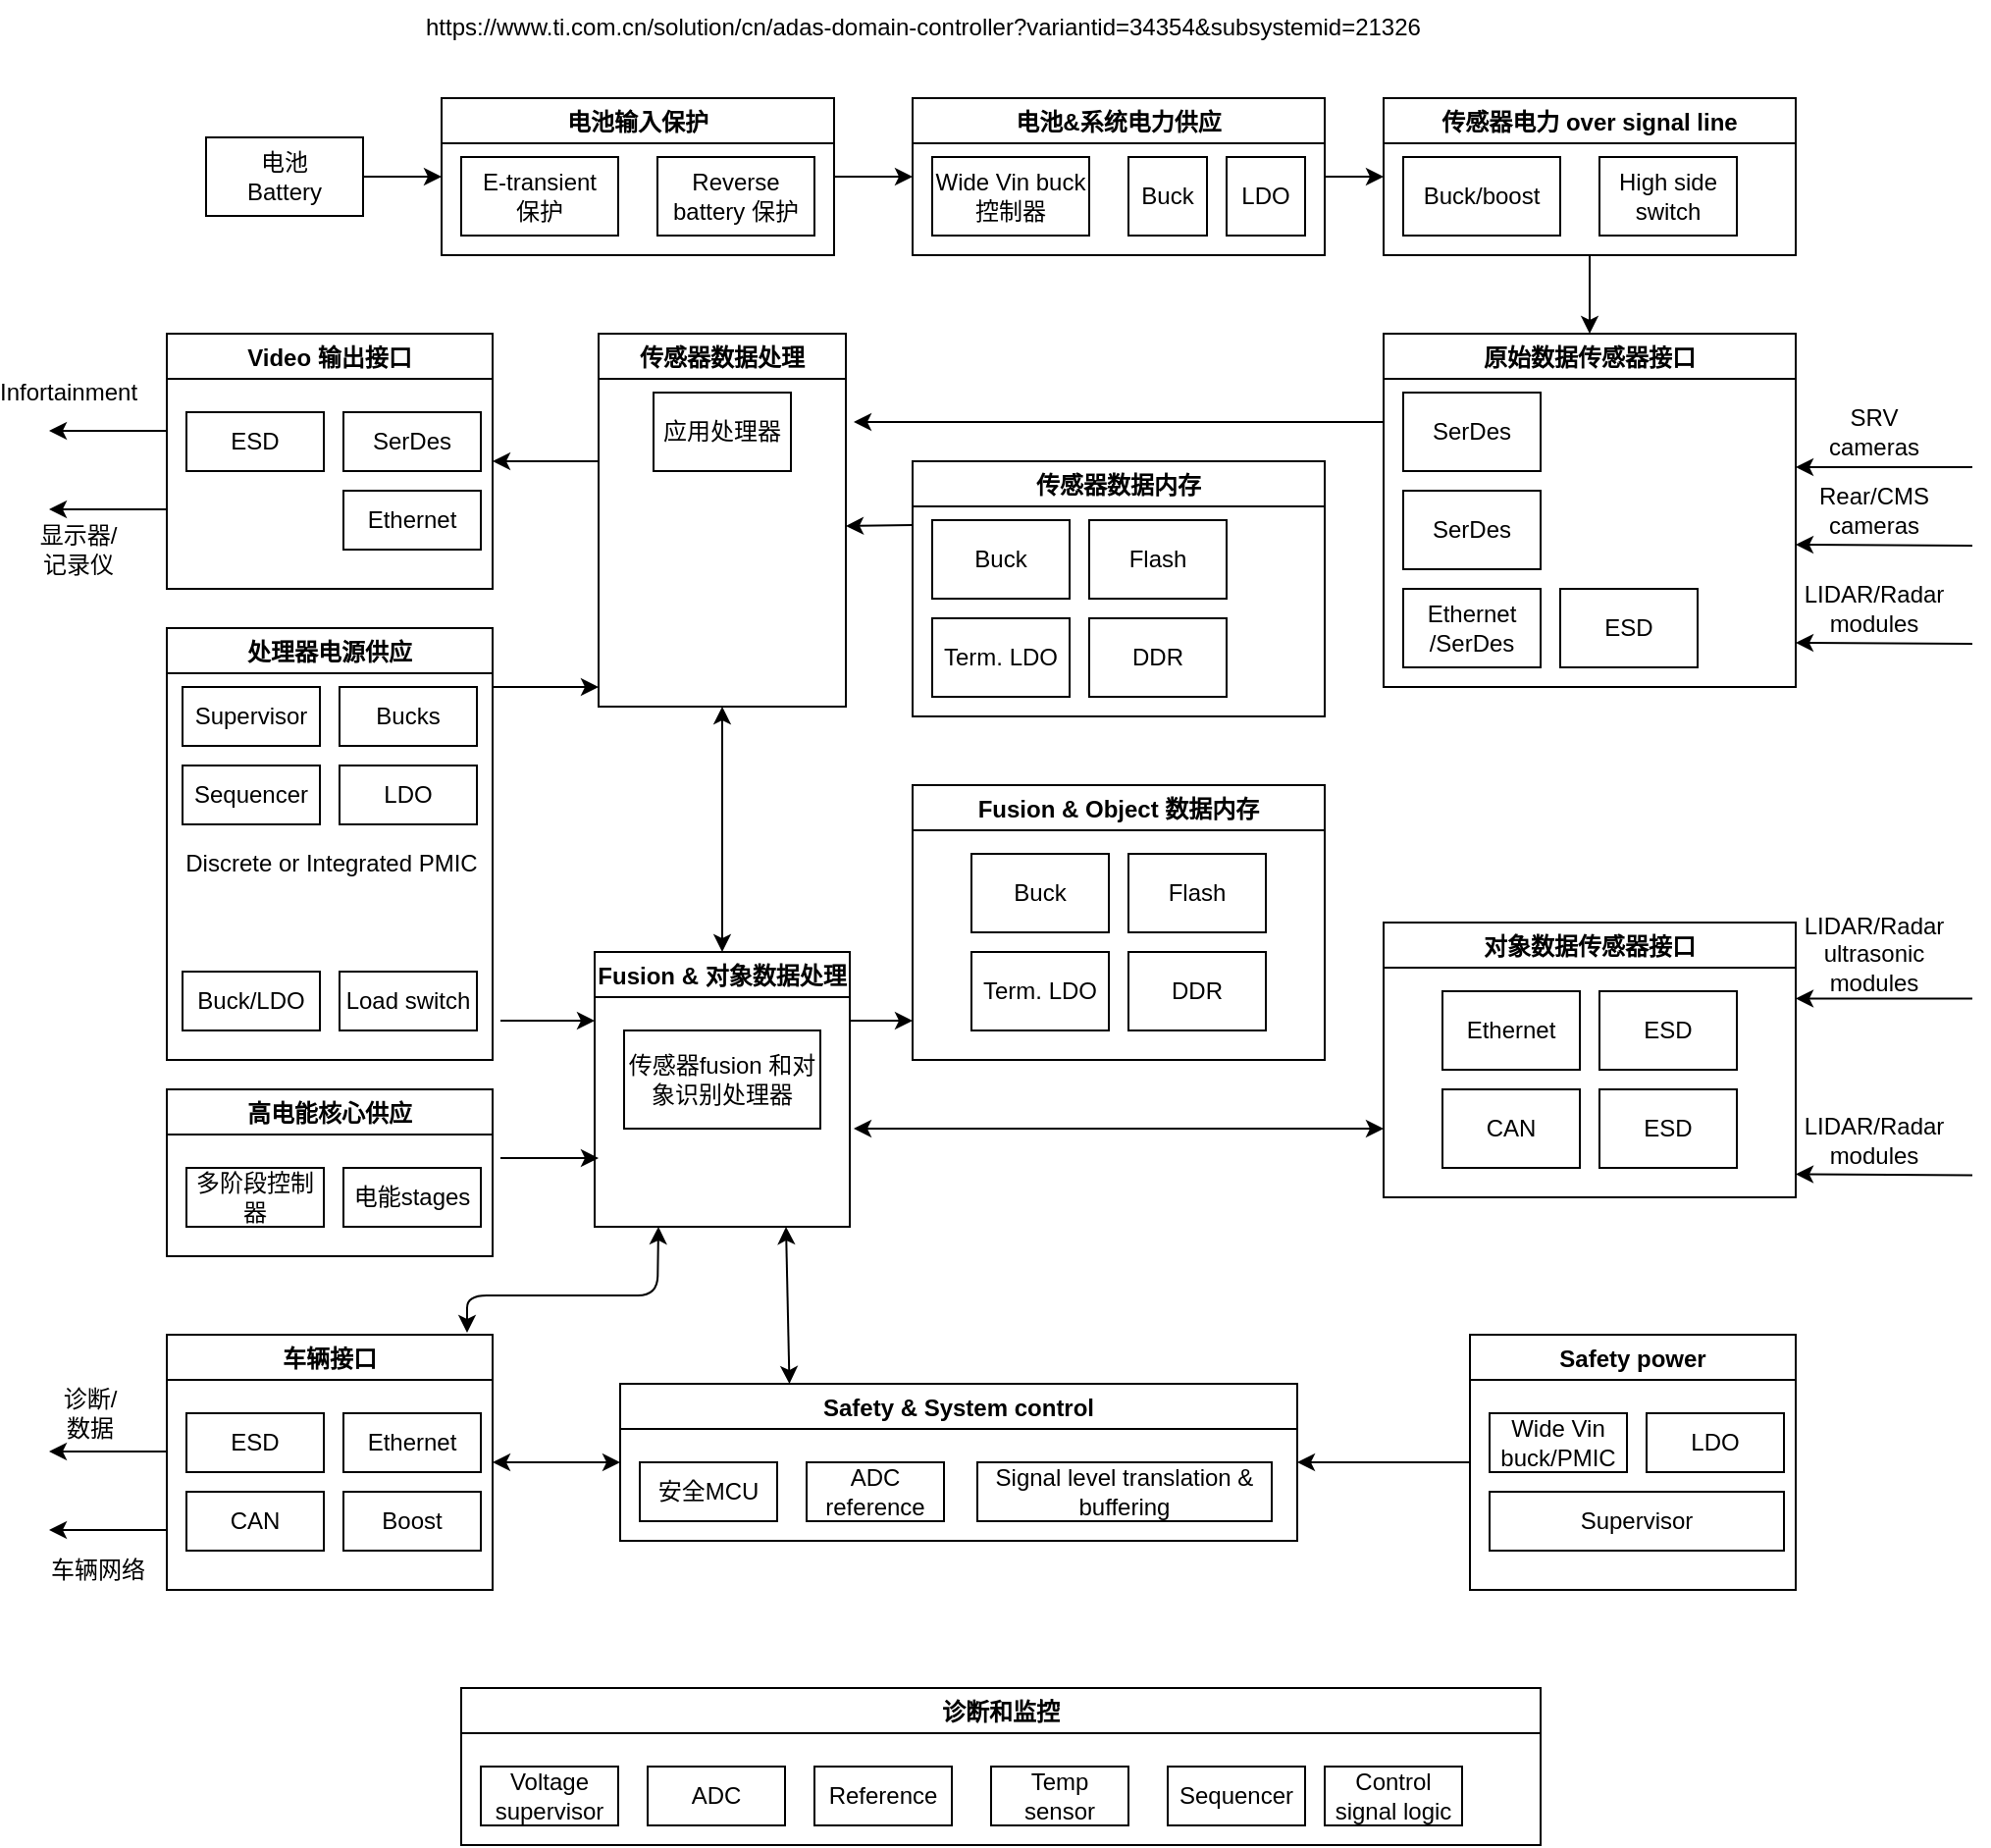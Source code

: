 <mxfile>
    <diagram id="U4_985Fw7hNtsL3mQEqS" name="Page-1">
        <mxGraphModel dx="1575" dy="472" grid="1" gridSize="10" guides="1" tooltips="1" connect="1" arrows="1" fold="1" page="1" pageScale="1" pageWidth="827" pageHeight="1169" math="0" shadow="0">
            <root>
                <mxCell id="0"/>
                <mxCell id="1" parent="0"/>
                <mxCell id="16" style="edgeStyle=none;html=1;exitX=1;exitY=0.5;exitDx=0;exitDy=0;entryX=0;entryY=0.5;entryDx=0;entryDy=0;" edge="1" parent="1" source="2" target="6">
                    <mxGeometry relative="1" as="geometry">
                        <mxPoint x="200" y="130" as="targetPoint"/>
                    </mxGeometry>
                </mxCell>
                <mxCell id="2" value="电池&lt;br&gt;Battery" style="rounded=0;whiteSpace=wrap;html=1;" vertex="1" parent="1">
                    <mxGeometry x="80" y="100" width="80" height="40" as="geometry"/>
                </mxCell>
                <mxCell id="17" style="edgeStyle=none;html=1;exitX=1;exitY=0.5;exitDx=0;exitDy=0;entryX=0;entryY=0.5;entryDx=0;entryDy=0;" edge="1" parent="1" source="6" target="7">
                    <mxGeometry relative="1" as="geometry"/>
                </mxCell>
                <mxCell id="6" value="电池输入保护" style="swimlane;" vertex="1" parent="1">
                    <mxGeometry x="200" y="80" width="200" height="80" as="geometry"/>
                </mxCell>
                <mxCell id="3" value="E-transient &lt;br&gt;保护" style="rounded=0;whiteSpace=wrap;html=1;" vertex="1" parent="6">
                    <mxGeometry x="10" y="30" width="80" height="40" as="geometry"/>
                </mxCell>
                <mxCell id="4" value="Reverse battery 保护" style="rounded=0;whiteSpace=wrap;html=1;" vertex="1" parent="6">
                    <mxGeometry x="110" y="30" width="80" height="40" as="geometry"/>
                </mxCell>
                <mxCell id="18" style="edgeStyle=none;html=1;exitX=1;exitY=0.5;exitDx=0;exitDy=0;entryX=0;entryY=0.5;entryDx=0;entryDy=0;" edge="1" parent="1" source="7" target="12">
                    <mxGeometry relative="1" as="geometry"/>
                </mxCell>
                <mxCell id="7" value="电池&amp;系统电力供应" style="swimlane;" vertex="1" parent="1">
                    <mxGeometry x="440" y="80" width="210" height="80" as="geometry"/>
                </mxCell>
                <mxCell id="8" value="Wide Vin buck&lt;br&gt;控制器" style="rounded=0;whiteSpace=wrap;html=1;" vertex="1" parent="7">
                    <mxGeometry x="10" y="30" width="80" height="40" as="geometry"/>
                </mxCell>
                <mxCell id="9" value="Buck" style="rounded=0;whiteSpace=wrap;html=1;" vertex="1" parent="7">
                    <mxGeometry x="110" y="30" width="40" height="40" as="geometry"/>
                </mxCell>
                <mxCell id="10" value="LDO" style="rounded=0;whiteSpace=wrap;html=1;" vertex="1" parent="7">
                    <mxGeometry x="160" y="30" width="40" height="40" as="geometry"/>
                </mxCell>
                <UserObject label="https://www.ti.com.cn/solution/cn/adas-domain-controller?variantid=34354&amp;subsystemid=21326" link="https://www.ti.com.cn/solution/cn/adas-domain-controller?variantid=34354&amp;subsystemid=21326" id="11">
                    <mxCell style="text;whiteSpace=wrap;html=1;" vertex="1" parent="1">
                        <mxGeometry x="190" y="30" width="530" height="30" as="geometry"/>
                    </mxCell>
                </UserObject>
                <mxCell id="31" style="edgeStyle=none;html=1;exitX=0.5;exitY=1;exitDx=0;exitDy=0;entryX=0.5;entryY=0;entryDx=0;entryDy=0;" edge="1" parent="1" source="12" target="19">
                    <mxGeometry relative="1" as="geometry"/>
                </mxCell>
                <mxCell id="12" value="传感器电力 over signal line" style="swimlane;" vertex="1" parent="1">
                    <mxGeometry x="680" y="80" width="210" height="80" as="geometry"/>
                </mxCell>
                <mxCell id="13" value="Buck/boost" style="rounded=0;whiteSpace=wrap;html=1;" vertex="1" parent="12">
                    <mxGeometry x="10" y="30" width="80" height="40" as="geometry"/>
                </mxCell>
                <mxCell id="14" value="High side switch" style="rounded=0;whiteSpace=wrap;html=1;" vertex="1" parent="12">
                    <mxGeometry x="110" y="30" width="70" height="40" as="geometry"/>
                </mxCell>
                <mxCell id="44" style="edgeStyle=none;html=1;exitX=0;exitY=0.25;exitDx=0;exitDy=0;" edge="1" parent="1" source="19">
                    <mxGeometry relative="1" as="geometry">
                        <mxPoint x="410" y="245" as="targetPoint"/>
                    </mxGeometry>
                </mxCell>
                <mxCell id="19" value="原始数据传感器接口" style="swimlane;" vertex="1" parent="1">
                    <mxGeometry x="680" y="200" width="210" height="180" as="geometry"/>
                </mxCell>
                <mxCell id="20" value="SerDes" style="rounded=0;whiteSpace=wrap;html=1;" vertex="1" parent="19">
                    <mxGeometry x="10" y="30" width="70" height="40" as="geometry"/>
                </mxCell>
                <mxCell id="21" value="SerDes" style="rounded=0;whiteSpace=wrap;html=1;" vertex="1" parent="19">
                    <mxGeometry x="10" y="80" width="70" height="40" as="geometry"/>
                </mxCell>
                <mxCell id="23" value="Ethernet&lt;br&gt;/SerDes" style="rounded=0;whiteSpace=wrap;html=1;" vertex="1" parent="19">
                    <mxGeometry x="10" y="130" width="70" height="40" as="geometry"/>
                </mxCell>
                <mxCell id="24" value="ESD" style="rounded=0;whiteSpace=wrap;html=1;" vertex="1" parent="19">
                    <mxGeometry x="90" y="130" width="70" height="40" as="geometry"/>
                </mxCell>
                <mxCell id="25" value="" style="endArrow=classic;html=1;entryX=1;entryY=0.25;entryDx=0;entryDy=0;" edge="1" parent="1">
                    <mxGeometry width="50" height="50" relative="1" as="geometry">
                        <mxPoint x="980" y="268" as="sourcePoint"/>
                        <mxPoint x="890" y="268" as="targetPoint"/>
                        <Array as="points"/>
                    </mxGeometry>
                </mxCell>
                <mxCell id="26" value="SRV&lt;br&gt;cameras" style="text;html=1;strokeColor=none;fillColor=none;align=center;verticalAlign=middle;whiteSpace=wrap;rounded=0;" vertex="1" parent="1">
                    <mxGeometry x="910" y="240" width="40" height="20" as="geometry"/>
                </mxCell>
                <mxCell id="27" value="" style="endArrow=classic;html=1;entryX=1;entryY=0.25;entryDx=0;entryDy=0;" edge="1" parent="1">
                    <mxGeometry width="50" height="50" relative="1" as="geometry">
                        <mxPoint x="980" y="308" as="sourcePoint"/>
                        <mxPoint x="890" y="307.5" as="targetPoint"/>
                        <Array as="points"/>
                    </mxGeometry>
                </mxCell>
                <mxCell id="28" value="Rear/CMS&lt;br&gt;cameras" style="text;html=1;strokeColor=none;fillColor=none;align=center;verticalAlign=middle;whiteSpace=wrap;rounded=0;" vertex="1" parent="1">
                    <mxGeometry x="910" y="280" width="40" height="20" as="geometry"/>
                </mxCell>
                <mxCell id="29" value="" style="endArrow=classic;html=1;entryX=1;entryY=0.25;entryDx=0;entryDy=0;" edge="1" parent="1">
                    <mxGeometry width="50" height="50" relative="1" as="geometry">
                        <mxPoint x="980" y="358" as="sourcePoint"/>
                        <mxPoint x="890" y="357.5" as="targetPoint"/>
                        <Array as="points"/>
                    </mxGeometry>
                </mxCell>
                <mxCell id="30" value="LIDAR/Radar&lt;br&gt;modules" style="text;html=1;strokeColor=none;fillColor=none;align=center;verticalAlign=middle;whiteSpace=wrap;rounded=0;" vertex="1" parent="1">
                    <mxGeometry x="910" y="330" width="40" height="20" as="geometry"/>
                </mxCell>
                <mxCell id="46" style="edgeStyle=none;html=1;exitX=0;exitY=0.25;exitDx=0;exitDy=0;" edge="1" parent="1" source="32">
                    <mxGeometry relative="1" as="geometry">
                        <mxPoint x="406" y="298" as="targetPoint"/>
                    </mxGeometry>
                </mxCell>
                <mxCell id="32" value="传感器数据内存" style="swimlane;" vertex="1" parent="1">
                    <mxGeometry x="440" y="265" width="210" height="130" as="geometry"/>
                </mxCell>
                <mxCell id="33" value="Buck" style="rounded=0;whiteSpace=wrap;html=1;" vertex="1" parent="32">
                    <mxGeometry x="10" y="30" width="70" height="40" as="geometry"/>
                </mxCell>
                <mxCell id="34" value="Term. LDO" style="rounded=0;whiteSpace=wrap;html=1;" vertex="1" parent="32">
                    <mxGeometry x="10" y="80" width="70" height="40" as="geometry"/>
                </mxCell>
                <mxCell id="37" value="Flash" style="rounded=0;whiteSpace=wrap;html=1;" vertex="1" parent="32">
                    <mxGeometry x="90" y="30" width="70" height="40" as="geometry"/>
                </mxCell>
                <mxCell id="38" value="DDR" style="rounded=0;whiteSpace=wrap;html=1;" vertex="1" parent="32">
                    <mxGeometry x="90" y="80" width="70" height="40" as="geometry"/>
                </mxCell>
                <mxCell id="56" style="edgeStyle=none;html=1;entryX=1;entryY=0.5;entryDx=0;entryDy=0;" edge="1" parent="1" target="47">
                    <mxGeometry relative="1" as="geometry">
                        <mxPoint x="280" y="265" as="sourcePoint"/>
                    </mxGeometry>
                </mxCell>
                <mxCell id="39" value="传感器数据处理" style="swimlane;" vertex="1" parent="1">
                    <mxGeometry x="280" y="200" width="126" height="190" as="geometry"/>
                </mxCell>
                <mxCell id="40" value="应用处理器" style="rounded=0;whiteSpace=wrap;html=1;" vertex="1" parent="39">
                    <mxGeometry x="28" y="30" width="70" height="40" as="geometry"/>
                </mxCell>
                <mxCell id="47" value="Video 输出接口" style="swimlane;" vertex="1" parent="1">
                    <mxGeometry x="60" y="200" width="166" height="130" as="geometry"/>
                </mxCell>
                <mxCell id="48" value="SerDes" style="rounded=0;whiteSpace=wrap;html=1;" vertex="1" parent="47">
                    <mxGeometry x="90" y="40" width="70" height="30" as="geometry"/>
                </mxCell>
                <mxCell id="49" value="Ethernet" style="rounded=0;whiteSpace=wrap;html=1;" vertex="1" parent="47">
                    <mxGeometry x="90" y="80" width="70" height="30" as="geometry"/>
                </mxCell>
                <mxCell id="50" value="ESD" style="rounded=0;whiteSpace=wrap;html=1;" vertex="1" parent="47">
                    <mxGeometry x="10" y="40" width="70" height="30" as="geometry"/>
                </mxCell>
                <mxCell id="51" value="" style="endArrow=classic;html=1;" edge="1" parent="1">
                    <mxGeometry width="50" height="50" relative="1" as="geometry">
                        <mxPoint x="60" y="249.5" as="sourcePoint"/>
                        <mxPoint y="249.5" as="targetPoint"/>
                        <Array as="points">
                            <mxPoint x="30" y="249.5"/>
                        </Array>
                    </mxGeometry>
                </mxCell>
                <mxCell id="53" value="Infortainment" style="text;html=1;strokeColor=none;fillColor=none;align=center;verticalAlign=middle;whiteSpace=wrap;rounded=0;" vertex="1" parent="1">
                    <mxGeometry x="-10" y="220" width="40" height="20" as="geometry"/>
                </mxCell>
                <mxCell id="54" value="显示器/记录仪" style="text;html=1;strokeColor=none;fillColor=none;align=center;verticalAlign=middle;whiteSpace=wrap;rounded=0;" vertex="1" parent="1">
                    <mxGeometry x="-10" y="300" width="50" height="20" as="geometry"/>
                </mxCell>
                <mxCell id="55" value="" style="endArrow=classic;html=1;" edge="1" parent="1">
                    <mxGeometry width="50" height="50" relative="1" as="geometry">
                        <mxPoint x="60" y="289.5" as="sourcePoint"/>
                        <mxPoint y="289.5" as="targetPoint"/>
                        <Array as="points">
                            <mxPoint x="30" y="289.5"/>
                        </Array>
                    </mxGeometry>
                </mxCell>
                <mxCell id="57" value="处理器电源供应" style="swimlane;" vertex="1" parent="1">
                    <mxGeometry x="60" y="350" width="166" height="220" as="geometry"/>
                </mxCell>
                <mxCell id="58" value="Load switch" style="rounded=0;whiteSpace=wrap;html=1;" vertex="1" parent="57">
                    <mxGeometry x="88" y="175" width="70" height="30" as="geometry"/>
                </mxCell>
                <mxCell id="60" value="Buck/LDO" style="rounded=0;whiteSpace=wrap;html=1;" vertex="1" parent="57">
                    <mxGeometry x="8" y="175" width="70" height="30" as="geometry"/>
                </mxCell>
                <mxCell id="61" value="Bucks" style="rounded=0;whiteSpace=wrap;html=1;" vertex="1" parent="57">
                    <mxGeometry x="88" y="30" width="70" height="30" as="geometry"/>
                </mxCell>
                <mxCell id="62" value="Supervisor" style="rounded=0;whiteSpace=wrap;html=1;" vertex="1" parent="57">
                    <mxGeometry x="8" y="30" width="70" height="30" as="geometry"/>
                </mxCell>
                <mxCell id="63" value="LDO" style="rounded=0;whiteSpace=wrap;html=1;" vertex="1" parent="57">
                    <mxGeometry x="88" y="70" width="70" height="30" as="geometry"/>
                </mxCell>
                <mxCell id="64" value="Sequencer" style="rounded=0;whiteSpace=wrap;html=1;" vertex="1" parent="57">
                    <mxGeometry x="8" y="70" width="70" height="30" as="geometry"/>
                </mxCell>
                <mxCell id="65" value="Discrete or Integrated PMIC" style="text;html=1;strokeColor=none;fillColor=none;align=center;verticalAlign=middle;whiteSpace=wrap;rounded=0;" vertex="1" parent="57">
                    <mxGeometry x="8" y="110" width="152" height="20" as="geometry"/>
                </mxCell>
                <mxCell id="66" value="" style="endArrow=classic;html=1;" edge="1" parent="1">
                    <mxGeometry width="50" height="50" relative="1" as="geometry">
                        <mxPoint x="226" y="380" as="sourcePoint"/>
                        <mxPoint x="280" y="380" as="targetPoint"/>
                    </mxGeometry>
                </mxCell>
                <mxCell id="67" value="高电能核心供应" style="swimlane;" vertex="1" parent="1">
                    <mxGeometry x="60" y="585" width="166" height="85" as="geometry"/>
                </mxCell>
                <mxCell id="68" value="电能stages" style="rounded=0;whiteSpace=wrap;html=1;" vertex="1" parent="67">
                    <mxGeometry x="90" y="40" width="70" height="30" as="geometry"/>
                </mxCell>
                <mxCell id="70" value="多阶段控制器" style="rounded=0;whiteSpace=wrap;html=1;" vertex="1" parent="67">
                    <mxGeometry x="10" y="40" width="70" height="30" as="geometry"/>
                </mxCell>
                <mxCell id="82" style="edgeStyle=none;html=1;exitX=1;exitY=0.25;exitDx=0;exitDy=0;" edge="1" parent="1" source="71">
                    <mxGeometry relative="1" as="geometry">
                        <mxPoint x="440" y="550" as="targetPoint"/>
                    </mxGeometry>
                </mxCell>
                <mxCell id="84" style="edgeStyle=none;html=1;exitX=0.5;exitY=0;exitDx=0;exitDy=0;entryX=0.5;entryY=1;entryDx=0;entryDy=0;startArrow=classic;startFill=1;" edge="1" parent="1" source="71" target="39">
                    <mxGeometry relative="1" as="geometry"/>
                </mxCell>
                <mxCell id="108" style="edgeStyle=none;html=1;exitX=0.25;exitY=1;exitDx=0;exitDy=0;startArrow=classic;startFill=1;" edge="1" parent="1" source="71">
                    <mxGeometry relative="1" as="geometry">
                        <mxPoint x="213" y="709" as="targetPoint"/>
                        <Array as="points">
                            <mxPoint x="310" y="690"/>
                            <mxPoint x="213" y="690"/>
                        </Array>
                    </mxGeometry>
                </mxCell>
                <mxCell id="125" style="edgeStyle=none;html=1;exitX=0.75;exitY=1;exitDx=0;exitDy=0;entryX=0.25;entryY=0;entryDx=0;entryDy=0;startArrow=classic;startFill=1;" edge="1" parent="1" source="71" target="109">
                    <mxGeometry relative="1" as="geometry"/>
                </mxCell>
                <mxCell id="71" value="Fusion &amp; 对象数据处理" style="swimlane;" vertex="1" parent="1">
                    <mxGeometry x="278" y="515" width="130" height="140" as="geometry"/>
                </mxCell>
                <mxCell id="73" value="传感器fusion 和对象识别处理器" style="rounded=0;whiteSpace=wrap;html=1;" vertex="1" parent="71">
                    <mxGeometry x="15" y="40" width="100" height="50" as="geometry"/>
                </mxCell>
                <mxCell id="74" value="" style="endArrow=classic;html=1;entryX=0;entryY=0.25;entryDx=0;entryDy=0;" edge="1" parent="1" target="71">
                    <mxGeometry width="50" height="50" relative="1" as="geometry">
                        <mxPoint x="230" y="550" as="sourcePoint"/>
                        <mxPoint x="470" y="500" as="targetPoint"/>
                    </mxGeometry>
                </mxCell>
                <mxCell id="75" value="" style="endArrow=classic;html=1;entryX=0;entryY=0.25;entryDx=0;entryDy=0;" edge="1" parent="1">
                    <mxGeometry width="50" height="50" relative="1" as="geometry">
                        <mxPoint x="230" y="620" as="sourcePoint"/>
                        <mxPoint x="280" y="620" as="targetPoint"/>
                    </mxGeometry>
                </mxCell>
                <mxCell id="76" value="Fusion &amp; Object 数据内存" style="swimlane;" vertex="1" parent="1">
                    <mxGeometry x="440" y="430" width="210" height="140" as="geometry"/>
                </mxCell>
                <mxCell id="78" value="Buck" style="rounded=0;whiteSpace=wrap;html=1;" vertex="1" parent="76">
                    <mxGeometry x="30" y="35" width="70" height="40" as="geometry"/>
                </mxCell>
                <mxCell id="79" value="Term. LDO" style="rounded=0;whiteSpace=wrap;html=1;" vertex="1" parent="76">
                    <mxGeometry x="30" y="85" width="70" height="40" as="geometry"/>
                </mxCell>
                <mxCell id="80" value="Flash" style="rounded=0;whiteSpace=wrap;html=1;" vertex="1" parent="76">
                    <mxGeometry x="110" y="35" width="70" height="40" as="geometry"/>
                </mxCell>
                <mxCell id="81" value="DDR" style="rounded=0;whiteSpace=wrap;html=1;" vertex="1" parent="76">
                    <mxGeometry x="110" y="85" width="70" height="40" as="geometry"/>
                </mxCell>
                <mxCell id="97" style="edgeStyle=none;html=1;exitX=0;exitY=0.75;exitDx=0;exitDy=0;startArrow=classic;startFill=1;" edge="1" parent="1" source="85">
                    <mxGeometry relative="1" as="geometry">
                        <mxPoint x="410" y="605" as="targetPoint"/>
                    </mxGeometry>
                </mxCell>
                <mxCell id="85" value="对象数据传感器接口" style="swimlane;" vertex="1" parent="1">
                    <mxGeometry x="680" y="500" width="210" height="140" as="geometry"/>
                </mxCell>
                <mxCell id="86" value="Ethernet" style="rounded=0;whiteSpace=wrap;html=1;" vertex="1" parent="85">
                    <mxGeometry x="30" y="35" width="70" height="40" as="geometry"/>
                </mxCell>
                <mxCell id="87" value="CAN" style="rounded=0;whiteSpace=wrap;html=1;" vertex="1" parent="85">
                    <mxGeometry x="30" y="85" width="70" height="40" as="geometry"/>
                </mxCell>
                <mxCell id="88" value="ESD" style="rounded=0;whiteSpace=wrap;html=1;" vertex="1" parent="85">
                    <mxGeometry x="110" y="35" width="70" height="40" as="geometry"/>
                </mxCell>
                <mxCell id="89" value="ESD" style="rounded=0;whiteSpace=wrap;html=1;" vertex="1" parent="85">
                    <mxGeometry x="110" y="85" width="70" height="40" as="geometry"/>
                </mxCell>
                <mxCell id="90" value="" style="endArrow=classic;html=1;entryX=1;entryY=0.25;entryDx=0;entryDy=0;" edge="1" parent="1">
                    <mxGeometry width="50" height="50" relative="1" as="geometry">
                        <mxPoint x="980" y="538.75" as="sourcePoint"/>
                        <mxPoint x="890" y="538.75" as="targetPoint"/>
                        <Array as="points"/>
                    </mxGeometry>
                </mxCell>
                <mxCell id="91" value="LIDAR/Radar&lt;br&gt;ultrasonic&lt;br&gt;modules" style="text;html=1;strokeColor=none;fillColor=none;align=center;verticalAlign=middle;whiteSpace=wrap;rounded=0;" vertex="1" parent="1">
                    <mxGeometry x="910" y="505.75" width="40" height="20" as="geometry"/>
                </mxCell>
                <mxCell id="94" value="" style="endArrow=classic;html=1;entryX=1;entryY=0.25;entryDx=0;entryDy=0;" edge="1" parent="1">
                    <mxGeometry width="50" height="50" relative="1" as="geometry">
                        <mxPoint x="980" y="628.75" as="sourcePoint"/>
                        <mxPoint x="890" y="628.25" as="targetPoint"/>
                        <Array as="points"/>
                    </mxGeometry>
                </mxCell>
                <mxCell id="95" value="LIDAR/Radar&lt;br&gt;modules" style="text;html=1;strokeColor=none;fillColor=none;align=center;verticalAlign=middle;whiteSpace=wrap;rounded=0;" vertex="1" parent="1">
                    <mxGeometry x="910" y="600.75" width="40" height="20" as="geometry"/>
                </mxCell>
                <mxCell id="98" value="车辆接口" style="swimlane;" vertex="1" parent="1">
                    <mxGeometry x="60" y="710" width="166" height="130" as="geometry"/>
                </mxCell>
                <mxCell id="99" value="Ethernet" style="rounded=0;whiteSpace=wrap;html=1;" vertex="1" parent="98">
                    <mxGeometry x="90" y="40" width="70" height="30" as="geometry"/>
                </mxCell>
                <mxCell id="100" value="ESD" style="rounded=0;whiteSpace=wrap;html=1;" vertex="1" parent="98">
                    <mxGeometry x="10" y="40" width="70" height="30" as="geometry"/>
                </mxCell>
                <mxCell id="101" value="CAN" style="rounded=0;whiteSpace=wrap;html=1;" vertex="1" parent="98">
                    <mxGeometry x="10" y="80" width="70" height="30" as="geometry"/>
                </mxCell>
                <mxCell id="102" value="Boost" style="rounded=0;whiteSpace=wrap;html=1;" vertex="1" parent="98">
                    <mxGeometry x="90" y="80" width="70" height="30" as="geometry"/>
                </mxCell>
                <mxCell id="103" value="" style="endArrow=classic;html=1;" edge="1" parent="1">
                    <mxGeometry width="50" height="50" relative="1" as="geometry">
                        <mxPoint x="60" y="769.5" as="sourcePoint"/>
                        <mxPoint y="769.5" as="targetPoint"/>
                        <Array as="points">
                            <mxPoint x="30" y="769.5"/>
                        </Array>
                    </mxGeometry>
                </mxCell>
                <mxCell id="104" value="诊断/数据" style="text;html=1;strokeColor=none;fillColor=none;align=center;verticalAlign=middle;whiteSpace=wrap;rounded=0;" vertex="1" parent="1">
                    <mxGeometry x="1" y="740" width="40" height="20" as="geometry"/>
                </mxCell>
                <mxCell id="105" value="车辆网络" style="text;html=1;strokeColor=none;fillColor=none;align=center;verticalAlign=middle;whiteSpace=wrap;rounded=0;" vertex="1" parent="1">
                    <mxGeometry x="-10" y="820" width="70" height="20" as="geometry"/>
                </mxCell>
                <mxCell id="106" value="" style="endArrow=classic;html=1;" edge="1" parent="1">
                    <mxGeometry width="50" height="50" relative="1" as="geometry">
                        <mxPoint x="60" y="809.5" as="sourcePoint"/>
                        <mxPoint y="809.5" as="targetPoint"/>
                        <Array as="points">
                            <mxPoint x="30" y="809.5"/>
                        </Array>
                    </mxGeometry>
                </mxCell>
                <mxCell id="120" style="edgeStyle=none;html=1;exitX=0;exitY=0.5;exitDx=0;exitDy=0;entryX=1;entryY=0.5;entryDx=0;entryDy=0;startArrow=classic;startFill=1;" edge="1" parent="1" source="109" target="98">
                    <mxGeometry relative="1" as="geometry"/>
                </mxCell>
                <mxCell id="109" value="Safety &amp; System control" style="swimlane;" vertex="1" parent="1">
                    <mxGeometry x="291" y="735" width="345" height="80" as="geometry"/>
                </mxCell>
                <mxCell id="110" value="ADC&lt;br&gt;reference" style="rounded=0;whiteSpace=wrap;html=1;" vertex="1" parent="109">
                    <mxGeometry x="95" y="40" width="70" height="30" as="geometry"/>
                </mxCell>
                <mxCell id="111" value="安全MCU" style="rounded=0;whiteSpace=wrap;html=1;" vertex="1" parent="109">
                    <mxGeometry x="10" y="40" width="70" height="30" as="geometry"/>
                </mxCell>
                <mxCell id="112" value="Signal level translation &amp;amp; buffering" style="rounded=0;whiteSpace=wrap;html=1;" vertex="1" parent="109">
                    <mxGeometry x="182" y="40" width="150" height="30" as="geometry"/>
                </mxCell>
                <mxCell id="119" style="edgeStyle=none;html=1;exitX=0;exitY=0.5;exitDx=0;exitDy=0;entryX=1;entryY=0.5;entryDx=0;entryDy=0;startArrow=none;startFill=0;" edge="1" parent="1" source="115" target="109">
                    <mxGeometry relative="1" as="geometry"/>
                </mxCell>
                <mxCell id="115" value="Safety power" style="swimlane;" vertex="1" parent="1">
                    <mxGeometry x="724" y="710" width="166" height="130" as="geometry"/>
                </mxCell>
                <mxCell id="116" value="LDO" style="rounded=0;whiteSpace=wrap;html=1;" vertex="1" parent="115">
                    <mxGeometry x="90" y="40" width="70" height="30" as="geometry"/>
                </mxCell>
                <mxCell id="117" value="Wide Vin&lt;br&gt;buck/PMIC" style="rounded=0;whiteSpace=wrap;html=1;" vertex="1" parent="115">
                    <mxGeometry x="10" y="40" width="70" height="30" as="geometry"/>
                </mxCell>
                <mxCell id="118" value="Supervisor" style="rounded=0;whiteSpace=wrap;html=1;" vertex="1" parent="115">
                    <mxGeometry x="10" y="80" width="150" height="30" as="geometry"/>
                </mxCell>
                <mxCell id="121" value="诊断和监控" style="swimlane;" vertex="1" parent="1">
                    <mxGeometry x="210" y="890" width="550" height="80" as="geometry"/>
                </mxCell>
                <mxCell id="122" value="ADC" style="rounded=0;whiteSpace=wrap;html=1;" vertex="1" parent="121">
                    <mxGeometry x="95" y="40" width="70" height="30" as="geometry"/>
                </mxCell>
                <mxCell id="123" value="Voltage supervisor" style="rounded=0;whiteSpace=wrap;html=1;" vertex="1" parent="121">
                    <mxGeometry x="10" y="40" width="70" height="30" as="geometry"/>
                </mxCell>
                <mxCell id="126" value="Reference" style="rounded=0;whiteSpace=wrap;html=1;" vertex="1" parent="121">
                    <mxGeometry x="180" y="40" width="70" height="30" as="geometry"/>
                </mxCell>
                <mxCell id="127" value="Temp sensor" style="rounded=0;whiteSpace=wrap;html=1;" vertex="1" parent="121">
                    <mxGeometry x="270" y="40" width="70" height="30" as="geometry"/>
                </mxCell>
                <mxCell id="128" value="Sequencer" style="rounded=0;whiteSpace=wrap;html=1;" vertex="1" parent="121">
                    <mxGeometry x="360" y="40" width="70" height="30" as="geometry"/>
                </mxCell>
                <mxCell id="129" value="Control signal logic" style="rounded=0;whiteSpace=wrap;html=1;" vertex="1" parent="121">
                    <mxGeometry x="440" y="40" width="70" height="30" as="geometry"/>
                </mxCell>
            </root>
        </mxGraphModel>
    </diagram>
</mxfile>